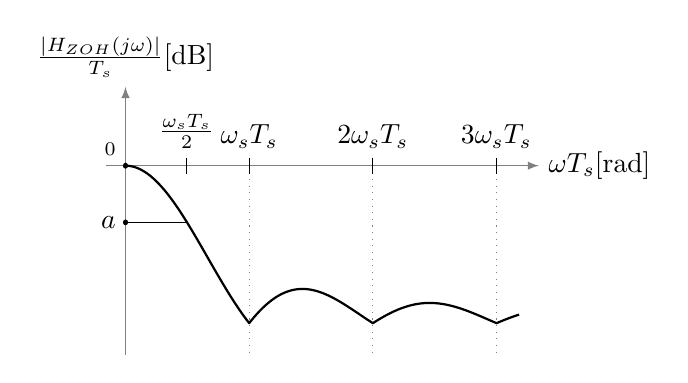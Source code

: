 ﻿\begin{tikzpicture} [yscale=2, xscale=0.25]

% Assi
	\draw[-latex, gray] (-1, 1) -- (21, 1) node[right, black] {$\omega T_s [$rad$]$};
	\draw[-latex, gray] (0, -0.2) -- (0, 1.5) node[above, black] {$\frac{\left|H_{{\scriptscriptstyle ZOH}}\left(j\omega\right)\right|}{T_{s}}[$dB$]$};

% Istanti
	\draw [dotted, gray] (6.28, 1) --++  (0, -1.2);
	\draw (6.28, 1.05) --++ (0, -0.1)
		node [pos=0, above] {$\omega_s T_s$};
	\draw [dotted, gray] (12.56, 1) --++  (0, -1.2);
	\draw (12.56, 1.05) --++ (0, -0.1)
		node [pos=0, above] {$2\omega_s T_s$};
	\draw [dotted, gray] (18.84, 1) --++  (0, -1.2);
	\draw (18.84, 1.05) --++ (0, -0.1)
		node [pos=0, above] {$3\omega_s T_s$};

% Funzione
	\def \Ts {1}
	\draw[domain=0.01:20, samples=1000, smooth, variable=\x, thick] 
		plot ({\x},{ abs( sin(deg(\x)*(\Ts/2)) / (\x*\Ts/2) ) });
	\filldraw (0, 1) ellipse [x radius=0.1,y radius=0.015] node[above left] {$\scriptstyle0$};

% Approssimazione bassa frequenza
	\draw (3.1, 1.05) --++ (0, -0.1)
		node [pos=0, above] {$\frac{\omega_s T_s}{2}$};
	\draw (0, 0.64) --++ (3.1, 0);
	\filldraw (0, 0.64) ellipse [x radius=0.1,y radius=0.015] node[left] {$a$};
\end{tikzpicture}